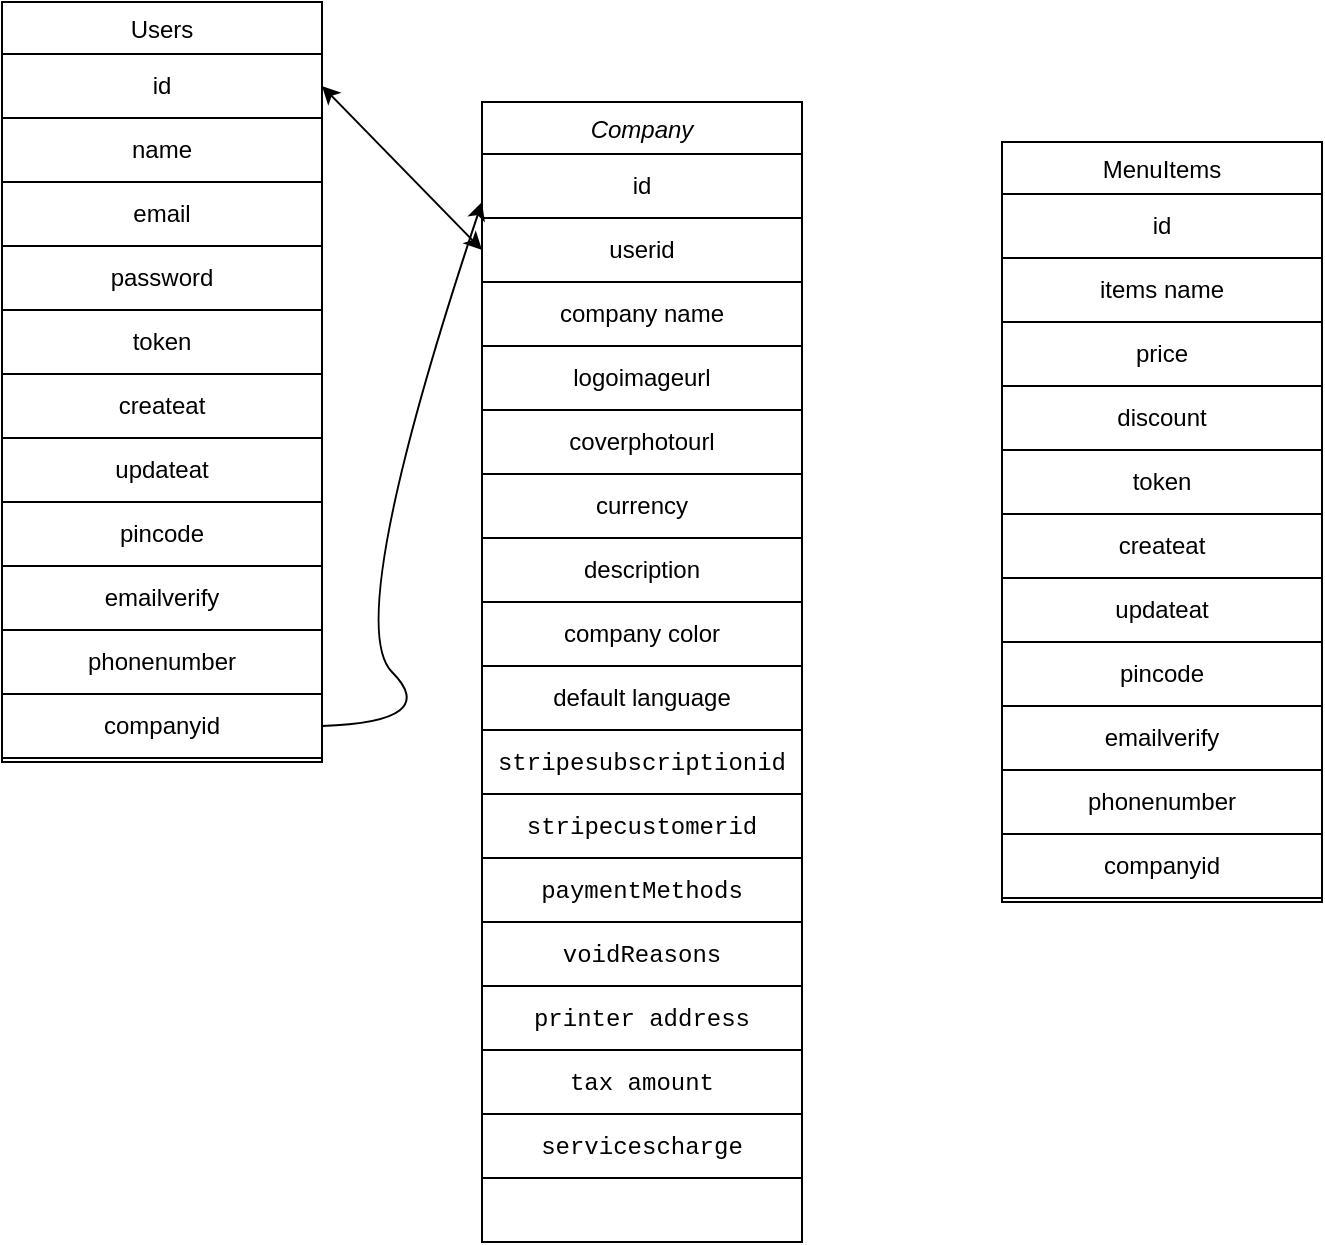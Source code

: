<mxfile version="22.0.4" type="github">
  <diagram id="C5RBs43oDa-KdzZeNtuy" name="Page-1">
    <mxGraphModel dx="954" dy="647" grid="1" gridSize="10" guides="1" tooltips="1" connect="1" arrows="1" fold="1" page="1" pageScale="1" pageWidth="827" pageHeight="1169" math="0" shadow="0">
      <root>
        <mxCell id="WIyWlLk6GJQsqaUBKTNV-0" />
        <mxCell id="WIyWlLk6GJQsqaUBKTNV-1" parent="WIyWlLk6GJQsqaUBKTNV-0" />
        <mxCell id="zkfFHV4jXpPFQw0GAbJ--0" value="Company" style="swimlane;fontStyle=2;align=center;verticalAlign=top;childLayout=stackLayout;horizontal=1;startSize=26;horizontalStack=0;resizeParent=1;resizeLast=0;collapsible=1;marginBottom=0;rounded=0;shadow=0;strokeWidth=1;" parent="WIyWlLk6GJQsqaUBKTNV-1" vertex="1">
          <mxGeometry x="270" y="70" width="160" height="570" as="geometry">
            <mxRectangle x="230" y="140" width="160" height="26" as="alternateBounds" />
          </mxGeometry>
        </mxCell>
        <mxCell id="h0ppuAmfMS2VEDfeeIu_-18" value="id" style="rounded=0;whiteSpace=wrap;html=1;gradientColor=none;fillColor=none;" vertex="1" parent="zkfFHV4jXpPFQw0GAbJ--0">
          <mxGeometry y="26" width="160" height="32" as="geometry" />
        </mxCell>
        <mxCell id="h0ppuAmfMS2VEDfeeIu_-19" value="userid" style="rounded=0;whiteSpace=wrap;html=1;gradientColor=none;fillColor=none;" vertex="1" parent="zkfFHV4jXpPFQw0GAbJ--0">
          <mxGeometry y="58" width="160" height="32" as="geometry" />
        </mxCell>
        <mxCell id="h0ppuAmfMS2VEDfeeIu_-20" value="company name" style="rounded=0;whiteSpace=wrap;html=1;gradientColor=none;fillColor=none;" vertex="1" parent="zkfFHV4jXpPFQw0GAbJ--0">
          <mxGeometry y="90" width="160" height="32" as="geometry" />
        </mxCell>
        <mxCell id="h0ppuAmfMS2VEDfeeIu_-22" value="logoimageurl&lt;br&gt;" style="rounded=0;whiteSpace=wrap;html=1;gradientColor=none;fillColor=none;" vertex="1" parent="zkfFHV4jXpPFQw0GAbJ--0">
          <mxGeometry y="122" width="160" height="32" as="geometry" />
        </mxCell>
        <mxCell id="h0ppuAmfMS2VEDfeeIu_-21" value="coverphotourl" style="rounded=0;whiteSpace=wrap;html=1;gradientColor=none;fillColor=none;" vertex="1" parent="zkfFHV4jXpPFQw0GAbJ--0">
          <mxGeometry y="154" width="160" height="32" as="geometry" />
        </mxCell>
        <mxCell id="h0ppuAmfMS2VEDfeeIu_-23" value="currency" style="rounded=0;whiteSpace=wrap;html=1;gradientColor=none;fillColor=none;" vertex="1" parent="zkfFHV4jXpPFQw0GAbJ--0">
          <mxGeometry y="186" width="160" height="32" as="geometry" />
        </mxCell>
        <mxCell id="h0ppuAmfMS2VEDfeeIu_-24" value="description" style="rounded=0;whiteSpace=wrap;html=1;gradientColor=none;fillColor=none;" vertex="1" parent="zkfFHV4jXpPFQw0GAbJ--0">
          <mxGeometry y="218" width="160" height="32" as="geometry" />
        </mxCell>
        <mxCell id="h0ppuAmfMS2VEDfeeIu_-25" value="company color" style="rounded=0;whiteSpace=wrap;html=1;gradientColor=none;fillColor=none;" vertex="1" parent="zkfFHV4jXpPFQw0GAbJ--0">
          <mxGeometry y="250" width="160" height="32" as="geometry" />
        </mxCell>
        <mxCell id="h0ppuAmfMS2VEDfeeIu_-26" value="default language" style="rounded=0;whiteSpace=wrap;html=1;gradientColor=none;fillColor=none;" vertex="1" parent="zkfFHV4jXpPFQw0GAbJ--0">
          <mxGeometry y="282" width="160" height="32" as="geometry" />
        </mxCell>
        <mxCell id="h0ppuAmfMS2VEDfeeIu_-27" value="&lt;div style=&quot;font-style: normal; font-variant-caps: normal; font-weight: normal; letter-spacing: normal; text-align: start; text-indent: 0px; text-transform: none; word-spacing: 0px; -webkit-text-stroke-width: 0px; text-decoration: none; font-family: Menlo, Monaco, &amp;quot;Courier New&amp;quot;, monospace; font-size: 12px; line-height: 18px;&quot;&gt;&lt;div&gt;&lt;span style=&quot;&quot;&gt;stripesubscriptionid&lt;/span&gt;&lt;/div&gt;&lt;/div&gt;" style="rounded=0;whiteSpace=wrap;html=1;gradientColor=none;fillColor=none;fontColor=default;labelBackgroundColor=default;" vertex="1" parent="zkfFHV4jXpPFQw0GAbJ--0">
          <mxGeometry y="314" width="160" height="32" as="geometry" />
        </mxCell>
        <mxCell id="h0ppuAmfMS2VEDfeeIu_-28" value="&lt;div style=&quot;text-align: start; font-family: Menlo, Monaco, &amp;quot;Courier New&amp;quot;, monospace; line-height: 18px;&quot;&gt;stripecustomerid&lt;/div&gt;" style="rounded=0;whiteSpace=wrap;html=1;gradientColor=none;fillColor=none;labelBackgroundColor=default;fontColor=default;" vertex="1" parent="zkfFHV4jXpPFQw0GAbJ--0">
          <mxGeometry y="346" width="160" height="32" as="geometry" />
        </mxCell>
        <mxCell id="h0ppuAmfMS2VEDfeeIu_-29" value="&lt;div style=&quot;text-align: start; font-family: Menlo, Monaco, &amp;quot;Courier New&amp;quot;, monospace; line-height: 18px;&quot;&gt;&lt;div style=&quot;line-height: 18px;&quot;&gt;paymentMethods&lt;/div&gt;&lt;/div&gt;" style="rounded=0;whiteSpace=wrap;html=1;gradientColor=none;fillColor=none;labelBackgroundColor=none;fontColor=default;" vertex="1" parent="zkfFHV4jXpPFQw0GAbJ--0">
          <mxGeometry y="378" width="160" height="32" as="geometry" />
        </mxCell>
        <mxCell id="h0ppuAmfMS2VEDfeeIu_-30" value="&lt;div style=&quot;text-align: start; font-family: Menlo, Monaco, &amp;quot;Courier New&amp;quot;, monospace; line-height: 18px;&quot;&gt;&lt;div style=&quot;line-height: 18px;&quot;&gt;voidReasons&lt;/div&gt;&lt;/div&gt;" style="rounded=0;whiteSpace=wrap;html=1;gradientColor=none;fillColor=none;labelBackgroundColor=none;fontColor=default;" vertex="1" parent="zkfFHV4jXpPFQw0GAbJ--0">
          <mxGeometry y="410" width="160" height="32" as="geometry" />
        </mxCell>
        <mxCell id="h0ppuAmfMS2VEDfeeIu_-31" value="&lt;div style=&quot;text-align: start; font-family: Menlo, Monaco, &amp;quot;Courier New&amp;quot;, monospace; line-height: 18px;&quot;&gt;&lt;div style=&quot;line-height: 18px;&quot;&gt;printer address&lt;/div&gt;&lt;/div&gt;" style="rounded=0;whiteSpace=wrap;html=1;gradientColor=none;fillColor=none;labelBackgroundColor=none;fontColor=default;" vertex="1" parent="zkfFHV4jXpPFQw0GAbJ--0">
          <mxGeometry y="442" width="160" height="32" as="geometry" />
        </mxCell>
        <mxCell id="h0ppuAmfMS2VEDfeeIu_-33" value="&lt;div style=&quot;text-align: start; font-family: Menlo, Monaco, &amp;quot;Courier New&amp;quot;, monospace; line-height: 18px;&quot;&gt;&lt;div style=&quot;line-height: 18px;&quot;&gt;tax amount&lt;/div&gt;&lt;/div&gt;" style="rounded=0;whiteSpace=wrap;html=1;gradientColor=none;fillColor=none;labelBackgroundColor=none;fontColor=default;" vertex="1" parent="zkfFHV4jXpPFQw0GAbJ--0">
          <mxGeometry y="474" width="160" height="32" as="geometry" />
        </mxCell>
        <mxCell id="h0ppuAmfMS2VEDfeeIu_-32" value="&lt;div style=&quot;text-align: start; font-family: Menlo, Monaco, &amp;quot;Courier New&amp;quot;, monospace; line-height: 18px;&quot;&gt;&lt;div style=&quot;line-height: 18px;&quot;&gt;servicescharge&lt;/div&gt;&lt;/div&gt;" style="rounded=0;whiteSpace=wrap;html=1;gradientColor=none;fillColor=none;labelBackgroundColor=none;fontColor=default;" vertex="1" parent="zkfFHV4jXpPFQw0GAbJ--0">
          <mxGeometry y="506" width="160" height="32" as="geometry" />
        </mxCell>
        <mxCell id="zkfFHV4jXpPFQw0GAbJ--6" value="Users" style="swimlane;fontStyle=0;align=center;verticalAlign=top;childLayout=stackLayout;horizontal=1;startSize=26;horizontalStack=0;resizeParent=1;resizeLast=0;collapsible=1;marginBottom=0;rounded=0;shadow=0;strokeWidth=1;fillColor=none;" parent="WIyWlLk6GJQsqaUBKTNV-1" vertex="1">
          <mxGeometry x="30" y="20" width="160" height="380" as="geometry">
            <mxRectangle x="130" y="380" width="160" height="26" as="alternateBounds" />
          </mxGeometry>
        </mxCell>
        <mxCell id="h0ppuAmfMS2VEDfeeIu_-0" value="id" style="rounded=0;whiteSpace=wrap;html=1;gradientColor=none;fillColor=none;" vertex="1" parent="zkfFHV4jXpPFQw0GAbJ--6">
          <mxGeometry y="26" width="160" height="32" as="geometry" />
        </mxCell>
        <mxCell id="h0ppuAmfMS2VEDfeeIu_-6" value="name" style="rounded=0;whiteSpace=wrap;html=1;gradientColor=none;fillColor=none;" vertex="1" parent="zkfFHV4jXpPFQw0GAbJ--6">
          <mxGeometry y="58" width="160" height="32" as="geometry" />
        </mxCell>
        <mxCell id="h0ppuAmfMS2VEDfeeIu_-7" value="email" style="rounded=0;whiteSpace=wrap;html=1;gradientColor=none;fillColor=none;" vertex="1" parent="zkfFHV4jXpPFQw0GAbJ--6">
          <mxGeometry y="90" width="160" height="32" as="geometry" />
        </mxCell>
        <mxCell id="h0ppuAmfMS2VEDfeeIu_-8" value="password&lt;br&gt;" style="rounded=0;whiteSpace=wrap;html=1;gradientColor=none;fillColor=none;align=center;" vertex="1" parent="zkfFHV4jXpPFQw0GAbJ--6">
          <mxGeometry y="122" width="160" height="32" as="geometry" />
        </mxCell>
        <mxCell id="h0ppuAmfMS2VEDfeeIu_-9" value="token&lt;br&gt;" style="rounded=0;whiteSpace=wrap;html=1;gradientColor=none;fillColor=none;" vertex="1" parent="zkfFHV4jXpPFQw0GAbJ--6">
          <mxGeometry y="154" width="160" height="32" as="geometry" />
        </mxCell>
        <mxCell id="h0ppuAmfMS2VEDfeeIu_-11" value="createat" style="rounded=0;whiteSpace=wrap;html=1;gradientColor=none;fillColor=none;" vertex="1" parent="zkfFHV4jXpPFQw0GAbJ--6">
          <mxGeometry y="186" width="160" height="32" as="geometry" />
        </mxCell>
        <mxCell id="h0ppuAmfMS2VEDfeeIu_-17" value="updateat" style="rounded=0;whiteSpace=wrap;html=1;gradientColor=none;fillColor=none;" vertex="1" parent="zkfFHV4jXpPFQw0GAbJ--6">
          <mxGeometry y="218" width="160" height="32" as="geometry" />
        </mxCell>
        <mxCell id="h0ppuAmfMS2VEDfeeIu_-13" value="pincode" style="rounded=0;whiteSpace=wrap;html=1;gradientColor=none;fillColor=none;" vertex="1" parent="zkfFHV4jXpPFQw0GAbJ--6">
          <mxGeometry y="250" width="160" height="32" as="geometry" />
        </mxCell>
        <mxCell id="h0ppuAmfMS2VEDfeeIu_-14" value="emailverify" style="rounded=0;whiteSpace=wrap;html=1;gradientColor=none;fillColor=none;" vertex="1" parent="zkfFHV4jXpPFQw0GAbJ--6">
          <mxGeometry y="282" width="160" height="32" as="geometry" />
        </mxCell>
        <mxCell id="h0ppuAmfMS2VEDfeeIu_-15" value="phonenumber" style="rounded=0;whiteSpace=wrap;html=1;gradientColor=none;fillColor=none;" vertex="1" parent="zkfFHV4jXpPFQw0GAbJ--6">
          <mxGeometry y="314" width="160" height="32" as="geometry" />
        </mxCell>
        <mxCell id="h0ppuAmfMS2VEDfeeIu_-16" value="companyid" style="rounded=0;whiteSpace=wrap;html=1;gradientColor=none;fillColor=none;" vertex="1" parent="zkfFHV4jXpPFQw0GAbJ--6">
          <mxGeometry y="346" width="160" height="32" as="geometry" />
        </mxCell>
        <mxCell id="h0ppuAmfMS2VEDfeeIu_-38" value="" style="endArrow=classic;startArrow=classic;html=1;rounded=0;entryX=0;entryY=0.5;entryDx=0;entryDy=0;exitX=1;exitY=0.5;exitDx=0;exitDy=0;" edge="1" parent="WIyWlLk6GJQsqaUBKTNV-1" source="h0ppuAmfMS2VEDfeeIu_-0" target="h0ppuAmfMS2VEDfeeIu_-19">
          <mxGeometry width="50" height="50" relative="1" as="geometry">
            <mxPoint x="290" y="570" as="sourcePoint" />
            <mxPoint x="340" y="520" as="targetPoint" />
          </mxGeometry>
        </mxCell>
        <mxCell id="h0ppuAmfMS2VEDfeeIu_-42" value="" style="curved=1;endArrow=classic;html=1;rounded=0;exitX=1;exitY=0.5;exitDx=0;exitDy=0;entryX=0;entryY=0.75;entryDx=0;entryDy=0;" edge="1" parent="WIyWlLk6GJQsqaUBKTNV-1" source="h0ppuAmfMS2VEDfeeIu_-16" target="h0ppuAmfMS2VEDfeeIu_-18">
          <mxGeometry width="50" height="50" relative="1" as="geometry">
            <mxPoint x="200" y="380" as="sourcePoint" />
            <mxPoint x="250" y="330" as="targetPoint" />
            <Array as="points">
              <mxPoint x="250" y="380" />
              <mxPoint x="200" y="330" />
            </Array>
          </mxGeometry>
        </mxCell>
        <mxCell id="h0ppuAmfMS2VEDfeeIu_-48" value="MenuItems" style="swimlane;fontStyle=0;align=center;verticalAlign=top;childLayout=stackLayout;horizontal=1;startSize=26;horizontalStack=0;resizeParent=1;resizeLast=0;collapsible=1;marginBottom=0;rounded=0;shadow=0;strokeWidth=1;fillColor=none;" vertex="1" parent="WIyWlLk6GJQsqaUBKTNV-1">
          <mxGeometry x="530" y="90" width="160" height="380" as="geometry">
            <mxRectangle x="130" y="380" width="160" height="26" as="alternateBounds" />
          </mxGeometry>
        </mxCell>
        <mxCell id="h0ppuAmfMS2VEDfeeIu_-49" value="id" style="rounded=0;whiteSpace=wrap;html=1;gradientColor=none;fillColor=none;" vertex="1" parent="h0ppuAmfMS2VEDfeeIu_-48">
          <mxGeometry y="26" width="160" height="32" as="geometry" />
        </mxCell>
        <mxCell id="h0ppuAmfMS2VEDfeeIu_-50" value="items name" style="rounded=0;whiteSpace=wrap;html=1;gradientColor=none;fillColor=none;" vertex="1" parent="h0ppuAmfMS2VEDfeeIu_-48">
          <mxGeometry y="58" width="160" height="32" as="geometry" />
        </mxCell>
        <mxCell id="h0ppuAmfMS2VEDfeeIu_-51" value="price" style="rounded=0;whiteSpace=wrap;html=1;gradientColor=none;fillColor=none;" vertex="1" parent="h0ppuAmfMS2VEDfeeIu_-48">
          <mxGeometry y="90" width="160" height="32" as="geometry" />
        </mxCell>
        <mxCell id="h0ppuAmfMS2VEDfeeIu_-52" value="discount" style="rounded=0;whiteSpace=wrap;html=1;gradientColor=none;fillColor=none;align=center;" vertex="1" parent="h0ppuAmfMS2VEDfeeIu_-48">
          <mxGeometry y="122" width="160" height="32" as="geometry" />
        </mxCell>
        <mxCell id="h0ppuAmfMS2VEDfeeIu_-53" value="token&lt;br&gt;" style="rounded=0;whiteSpace=wrap;html=1;gradientColor=none;fillColor=none;" vertex="1" parent="h0ppuAmfMS2VEDfeeIu_-48">
          <mxGeometry y="154" width="160" height="32" as="geometry" />
        </mxCell>
        <mxCell id="h0ppuAmfMS2VEDfeeIu_-54" value="createat" style="rounded=0;whiteSpace=wrap;html=1;gradientColor=none;fillColor=none;" vertex="1" parent="h0ppuAmfMS2VEDfeeIu_-48">
          <mxGeometry y="186" width="160" height="32" as="geometry" />
        </mxCell>
        <mxCell id="h0ppuAmfMS2VEDfeeIu_-55" value="updateat" style="rounded=0;whiteSpace=wrap;html=1;gradientColor=none;fillColor=none;" vertex="1" parent="h0ppuAmfMS2VEDfeeIu_-48">
          <mxGeometry y="218" width="160" height="32" as="geometry" />
        </mxCell>
        <mxCell id="h0ppuAmfMS2VEDfeeIu_-56" value="pincode" style="rounded=0;whiteSpace=wrap;html=1;gradientColor=none;fillColor=none;" vertex="1" parent="h0ppuAmfMS2VEDfeeIu_-48">
          <mxGeometry y="250" width="160" height="32" as="geometry" />
        </mxCell>
        <mxCell id="h0ppuAmfMS2VEDfeeIu_-57" value="emailverify" style="rounded=0;whiteSpace=wrap;html=1;gradientColor=none;fillColor=none;" vertex="1" parent="h0ppuAmfMS2VEDfeeIu_-48">
          <mxGeometry y="282" width="160" height="32" as="geometry" />
        </mxCell>
        <mxCell id="h0ppuAmfMS2VEDfeeIu_-58" value="phonenumber" style="rounded=0;whiteSpace=wrap;html=1;gradientColor=none;fillColor=none;" vertex="1" parent="h0ppuAmfMS2VEDfeeIu_-48">
          <mxGeometry y="314" width="160" height="32" as="geometry" />
        </mxCell>
        <mxCell id="h0ppuAmfMS2VEDfeeIu_-59" value="companyid" style="rounded=0;whiteSpace=wrap;html=1;gradientColor=none;fillColor=none;" vertex="1" parent="h0ppuAmfMS2VEDfeeIu_-48">
          <mxGeometry y="346" width="160" height="32" as="geometry" />
        </mxCell>
      </root>
    </mxGraphModel>
  </diagram>
</mxfile>
